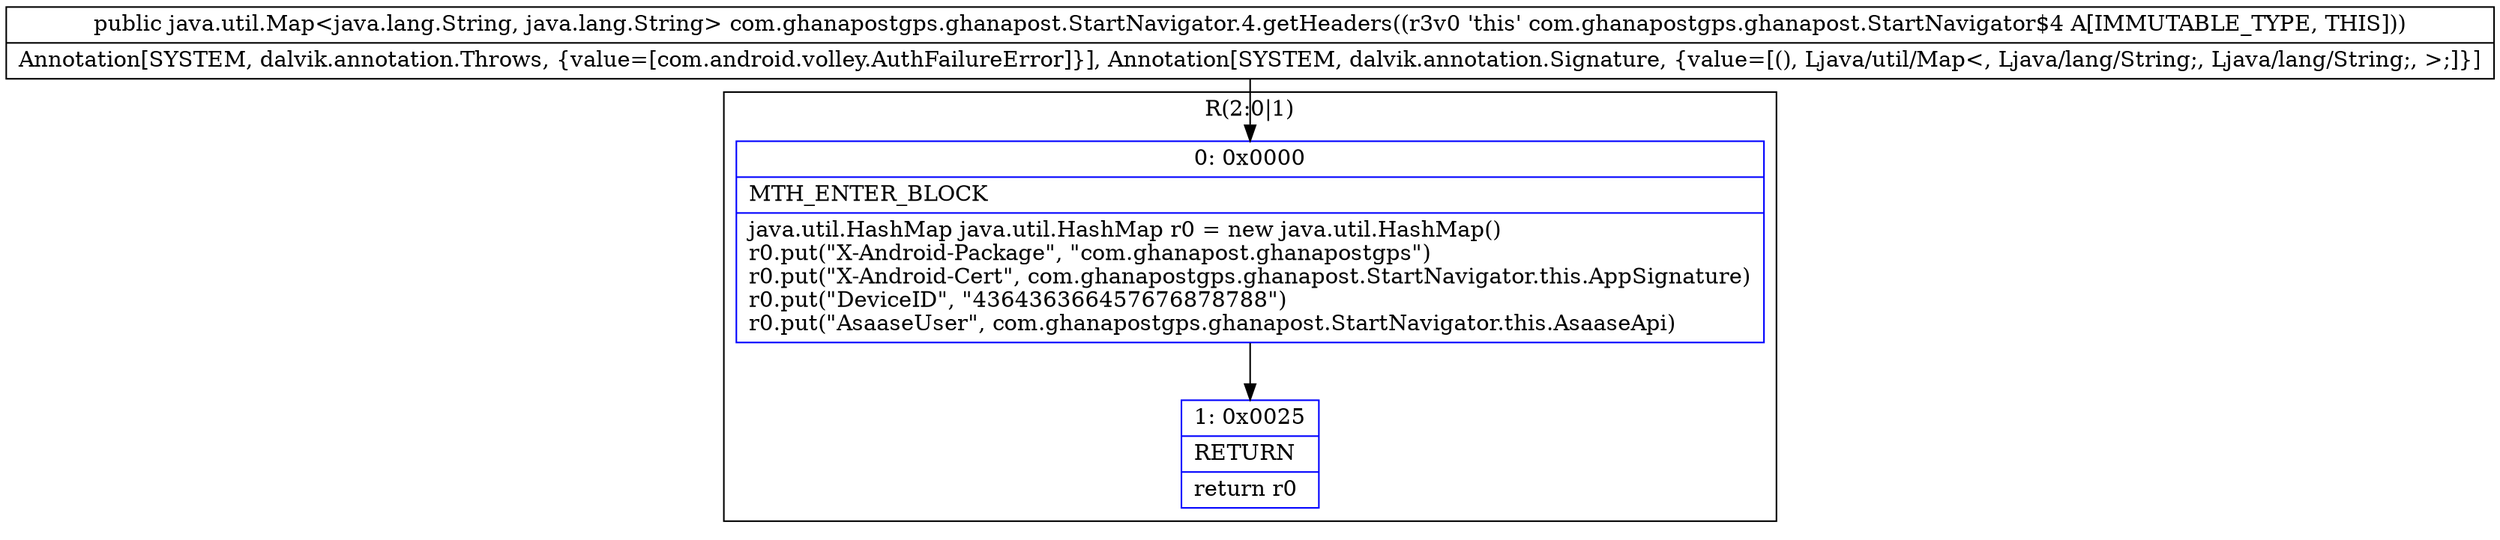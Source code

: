 digraph "CFG forcom.ghanapostgps.ghanapost.StartNavigator.4.getHeaders()Ljava\/util\/Map;" {
subgraph cluster_Region_1839995083 {
label = "R(2:0|1)";
node [shape=record,color=blue];
Node_0 [shape=record,label="{0\:\ 0x0000|MTH_ENTER_BLOCK\l|java.util.HashMap java.util.HashMap r0 = new java.util.HashMap()\lr0.put(\"X\-Android\-Package\", \"com.ghanapost.ghanapostgps\")\lr0.put(\"X\-Android\-Cert\", com.ghanapostgps.ghanapost.StartNavigator.this.AppSignature)\lr0.put(\"DeviceID\", \"436436366457676878788\")\lr0.put(\"AsaaseUser\", com.ghanapostgps.ghanapost.StartNavigator.this.AsaaseApi)\l}"];
Node_1 [shape=record,label="{1\:\ 0x0025|RETURN\l|return r0\l}"];
}
MethodNode[shape=record,label="{public java.util.Map\<java.lang.String, java.lang.String\> com.ghanapostgps.ghanapost.StartNavigator.4.getHeaders((r3v0 'this' com.ghanapostgps.ghanapost.StartNavigator$4 A[IMMUTABLE_TYPE, THIS]))  | Annotation[SYSTEM, dalvik.annotation.Throws, \{value=[com.android.volley.AuthFailureError]\}], Annotation[SYSTEM, dalvik.annotation.Signature, \{value=[(), Ljava\/util\/Map\<, Ljava\/lang\/String;, Ljava\/lang\/String;, \>;]\}]\l}"];
MethodNode -> Node_0;
Node_0 -> Node_1;
}

